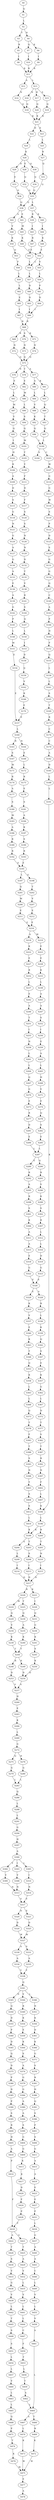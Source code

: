 strict digraph  {
	S0 -> S1 [ label = Q ];
	S1 -> S2 [ label = L ];
	S2 -> S3 [ label = T ];
	S2 -> S4 [ label = N ];
	S3 -> S5 [ label = R ];
	S4 -> S6 [ label = K ];
	S4 -> S7 [ label = Q ];
	S5 -> S8 [ label = I ];
	S6 -> S9 [ label = I ];
	S7 -> S10 [ label = I ];
	S8 -> S11 [ label = R ];
	S9 -> S11 [ label = R ];
	S10 -> S11 [ label = R ];
	S11 -> S12 [ label = A ];
	S11 -> S13 [ label = L ];
	S12 -> S14 [ label = N ];
	S13 -> S15 [ label = S ];
	S13 -> S16 [ label = N ];
	S13 -> S17 [ label = H ];
	S14 -> S18 [ label = Q ];
	S15 -> S19 [ label = Q ];
	S16 -> S18 [ label = Q ];
	S17 -> S20 [ label = Q ];
	S18 -> S21 [ label = K ];
	S19 -> S21 [ label = K ];
	S20 -> S21 [ label = K ];
	S21 -> S22 [ label = D ];
	S21 -> S23 [ label = E ];
	S22 -> S24 [ label = L ];
	S23 -> S25 [ label = L ];
	S24 -> S26 [ label = K ];
	S25 -> S27 [ label = R ];
	S26 -> S28 [ label = E ];
	S26 -> S29 [ label = D ];
	S26 -> S30 [ label = Q ];
	S27 -> S31 [ label = Q ];
	S28 -> S32 [ label = Q ];
	S29 -> S33 [ label = E ];
	S30 -> S34 [ label = Q ];
	S31 -> S35 [ label = Q ];
	S32 -> S35 [ label = Q ];
	S33 -> S36 [ label = Q ];
	S34 -> S35 [ label = Q ];
	S35 -> S37 [ label = L ];
	S35 -> S38 [ label = Q ];
	S36 -> S38 [ label = Q ];
	S37 -> S39 [ label = R ];
	S37 -> S40 [ label = K ];
	S38 -> S41 [ label = E ];
	S38 -> S42 [ label = A ];
	S39 -> S43 [ label = I ];
	S40 -> S44 [ label = I ];
	S41 -> S45 [ label = M ];
	S42 -> S46 [ label = V ];
	S43 -> S47 [ label = R ];
	S44 -> S48 [ label = K ];
	S45 -> S49 [ label = K ];
	S46 -> S50 [ label = K ];
	S47 -> S51 [ label = E ];
	S48 -> S52 [ label = E ];
	S49 -> S52 [ label = E ];
	S50 -> S53 [ label = Q ];
	S51 -> S54 [ label = L ];
	S52 -> S55 [ label = V ];
	S52 -> S54 [ label = L ];
	S53 -> S56 [ label = F ];
	S54 -> S57 [ label = L ];
	S55 -> S58 [ label = L ];
	S56 -> S59 [ label = L ];
	S57 -> S60 [ label = D ];
	S58 -> S61 [ label = P ];
	S59 -> S62 [ label = L ];
	S60 -> S63 [ label = D ];
	S61 -> S64 [ label = D ];
	S62 -> S65 [ label = E ];
	S63 -> S66 [ label = I ];
	S64 -> S66 [ label = I ];
	S65 -> S67 [ label = I ];
	S66 -> S68 [ label = R ];
	S67 -> S68 [ label = R ];
	S68 -> S69 [ label = R ];
	S68 -> S70 [ label = S ];
	S68 -> S71 [ label = K ];
	S69 -> S72 [ label = N ];
	S70 -> S73 [ label = N ];
	S71 -> S74 [ label = N ];
	S72 -> S75 [ label = Q ];
	S73 -> S75 [ label = Q ];
	S74 -> S75 [ label = Q ];
	S75 -> S76 [ label = N ];
	S75 -> S77 [ label = A ];
	S75 -> S78 [ label = T ];
	S76 -> S79 [ label = E ];
	S77 -> S80 [ label = A ];
	S77 -> S81 [ label = K ];
	S78 -> S82 [ label = E ];
	S79 -> S83 [ label = L ];
	S80 -> S84 [ label = L ];
	S81 -> S85 [ label = L ];
	S82 -> S86 [ label = M ];
	S83 -> S87 [ label = M ];
	S84 -> S88 [ label = V ];
	S85 -> S89 [ label = Q ];
	S86 -> S90 [ label = L ];
	S87 -> S91 [ label = V ];
	S88 -> S92 [ label = K ];
	S89 -> S93 [ label = T ];
	S90 -> S94 [ label = S ];
	S91 -> S95 [ label = Q ];
	S92 -> S96 [ label = Q ];
	S93 -> S97 [ label = Q ];
	S94 -> S98 [ label = Q ];
	S95 -> S99 [ label = I ];
	S96 -> S100 [ label = L ];
	S97 -> S100 [ label = L ];
	S98 -> S101 [ label = M ];
	S99 -> S102 [ label = H ];
	S100 -> S103 [ label = C ];
	S100 -> S104 [ label = S ];
	S101 -> S105 [ label = T ];
	S102 -> S106 [ label = R ];
	S103 -> S107 [ label = W ];
	S105 -> S108 [ label = Y ];
	S106 -> S109 [ label = A ];
	S107 -> S110 [ label = G ];
	S108 -> S111 [ label = F ];
	S109 -> S112 [ label = D ];
	S110 -> S113 [ label = G ];
	S111 -> S114 [ label = D ];
	S112 -> S115 [ label = S ];
	S113 -> S116 [ label = W ];
	S114 -> S117 [ label = F ];
	S115 -> S118 [ label = G ];
	S116 -> S119 [ label = S ];
	S117 -> S120 [ label = S ];
	S118 -> S121 [ label = N ];
	S119 -> S122 [ label = P ];
	S120 -> S123 [ label = S ];
	S121 -> S124 [ label = G ];
	S122 -> S125 [ label = D ];
	S123 -> S126 [ label = N ];
	S124 -> S127 [ label = A ];
	S125 -> S128 [ label = S ];
	S126 -> S129 [ label = N ];
	S127 -> S130 [ label = G ];
	S128 -> S131 [ label = G ];
	S129 -> S132 [ label = D ];
	S130 -> S133 [ label = A ];
	S131 -> S134 [ label = G ];
	S132 -> S135 [ label = T ];
	S133 -> S136 [ label = E ];
	S134 -> S137 [ label = Q ];
	S135 -> S138 [ label = V ];
	S136 -> S139 [ label = A ];
	S137 -> S140 [ label = C ];
	S138 -> S141 [ label = R ];
	S139 -> S142 [ label = G ];
	S140 -> S143 [ label = A ];
	S141 -> S144 [ label = S ];
	S142 -> S145 [ label = P ];
	S143 -> S146 [ label = P ];
	S144 -> S147 [ label = Q ];
	S145 -> S148 [ label = L ];
	S146 -> S149 [ label = H ];
	S147 -> S150 [ label = L ];
	S148 -> S151 [ label = M ];
	S149 -> S152 [ label = P ];
	S150 -> S153 [ label = I ];
	S151 -> S154 [ label = E ];
	S152 -> S155 [ label = Q ];
	S153 -> S156 [ label = D ];
	S154 -> S157 [ label = E ];
	S155 -> S158 [ label = L ];
	S156 -> S159 [ label = Q ];
	S157 -> S160 [ label = L ];
	S158 -> S161 [ label = L ];
	S159 -> S162 [ label = V ];
	S160 -> S163 [ label = R ];
	S160 -> S164 [ label = N ];
	S161 -> S165 [ label = S ];
	S162 -> S166 [ label = K ];
	S163 -> S167 [ label = S ];
	S164 -> S168 [ label = E ];
	S165 -> S169 [ label = T ];
	S166 -> S170 [ label = E ];
	S167 -> S171 [ label = M ];
	S168 -> S172 [ label = L ];
	S169 -> S173 [ label = R ];
	S170 -> S157 [ label = E ];
	S171 -> S174 [ label = R ];
	S172 -> S175 [ label = R ];
	S173 -> S176 [ label = C ];
	S174 -> S177 [ label = A ];
	S175 -> S178 [ label = E ];
	S176 -> S179 [ label = C ];
	S177 -> S180 [ label = S ];
	S178 -> S181 [ label = S ];
	S179 -> S182 [ label = A ];
	S180 -> S183 [ label = M ];
	S181 -> S184 [ label = A ];
	S182 -> S185 [ label = D ];
	S183 -> S186 [ label = A ];
	S184 -> S187 [ label = K ];
	S185 -> S188 [ label = L ];
	S186 -> S189 [ label = R ];
	S187 -> S190 [ label = S ];
	S188 -> S191 [ label = L ];
	S189 -> S192 [ label = R ];
	S190 -> S193 [ label = R ];
	S191 -> S194 [ label = K ];
	S192 -> S195 [ label = E ];
	S193 -> S195 [ label = E ];
	S194 -> S196 [ label = L ];
	S195 -> S197 [ label = L ];
	S195 -> S198 [ label = G ];
	S196 -> S199 [ label = K ];
	S196 -> S200 [ label = R ];
	S197 -> S201 [ label = Q ];
	S198 -> S202 [ label = T ];
	S199 -> S203 [ label = T ];
	S199 -> S204 [ label = A ];
	S200 -> S205 [ label = T ];
	S201 -> S206 [ label = M ];
	S202 -> S207 [ label = V ];
	S203 -> S208 [ label = S ];
	S204 -> S209 [ label = L ];
	S205 -> S210 [ label = N ];
	S206 -> S211 [ label = E ];
	S207 -> S212 [ label = E ];
	S208 -> S213 [ label = I ];
	S209 -> S214 [ label = I ];
	S210 -> S215 [ label = I ];
	S211 -> S216 [ label = E ];
	S212 -> S216 [ label = E ];
	S213 -> S217 [ label = D ];
	S214 -> S217 [ label = D ];
	S215 -> S217 [ label = D ];
	S216 -> S218 [ label = A ];
	S216 -> S219 [ label = M ];
	S217 -> S220 [ label = R ];
	S217 -> S221 [ label = K ];
	S218 -> S222 [ label = K ];
	S219 -> S223 [ label = E ];
	S220 -> S224 [ label = M ];
	S220 -> S225 [ label = T ];
	S221 -> S226 [ label = I ];
	S222 -> S227 [ label = E ];
	S223 -> S228 [ label = E ];
	S224 -> S229 [ label = Q ];
	S225 -> S230 [ label = Q ];
	S226 -> S231 [ label = Q ];
	S227 -> S232 [ label = R ];
	S228 -> S233 [ label = K ];
	S229 -> S234 [ label = V ];
	S230 -> S235 [ label = A ];
	S231 -> S236 [ label = G ];
	S232 -> S237 [ label = L ];
	S233 -> S238 [ label = L ];
	S234 -> S239 [ label = K ];
	S235 -> S240 [ label = K ];
	S236 -> S241 [ label = K ];
	S237 -> S242 [ label = E ];
	S238 -> S243 [ label = A ];
	S239 -> S244 [ label = T ];
	S240 -> S244 [ label = T ];
	S241 -> S245 [ label = S ];
	S242 -> S246 [ label = A ];
	S243 -> S247 [ label = A ];
	S244 -> S248 [ label = R ];
	S244 -> S249 [ label = K ];
	S245 -> S250 [ label = K ];
	S246 -> S251 [ label = T ];
	S247 -> S252 [ label = S ];
	S248 -> S253 [ label = D ];
	S249 -> S254 [ label = D ];
	S250 -> S254 [ label = D ];
	S251 -> S255 [ label = I ];
	S252 -> S256 [ label = I ];
	S253 -> S257 [ label = V ];
	S254 -> S257 [ label = V ];
	S255 -> S258 [ label = N ];
	S256 -> S259 [ label = E ];
	S257 -> S260 [ label = H ];
	S258 -> S261 [ label = L ];
	S259 -> S262 [ label = A ];
	S260 -> S263 [ label = E ];
	S261 -> S264 [ label = L ];
	S262 -> S265 [ label = L ];
	S263 -> S266 [ label = K ];
	S264 -> S267 [ label = Q ];
	S265 -> S268 [ label = H ];
	S266 -> S269 [ label = L ];
	S267 -> S270 [ label = G ];
	S268 -> S271 [ label = V ];
	S269 -> S272 [ label = G ];
	S270 -> S273 [ label = E ];
	S271 -> S274 [ label = E ];
	S272 -> S275 [ label = Q ];
	S272 -> S276 [ label = H ];
	S273 -> S277 [ label = R ];
	S274 -> S278 [ label = Q ];
	S275 -> S279 [ label = G ];
	S276 -> S280 [ label = G ];
	S277 -> S281 [ label = D ];
	S278 -> S282 [ label = S ];
	S279 -> S283 [ label = L ];
	S280 -> S283 [ label = L ];
	S281 -> S284 [ label = E ];
	S282 -> S285 [ label = E ];
	S283 -> S286 [ label = Q ];
	S284 -> S287 [ label = L ];
	S285 -> S287 [ label = L ];
	S286 -> S288 [ label = L ];
	S287 -> S289 [ label = E ];
	S287 -> S290 [ label = Q ];
	S288 -> S291 [ label = L ];
	S289 -> S292 [ label = R ];
	S290 -> S293 [ label = R ];
	S291 -> S294 [ label = G ];
	S292 -> S295 [ label = A ];
	S293 -> S296 [ label = V ];
	S294 -> S297 [ label = H ];
	S295 -> S298 [ label = R ];
	S296 -> S299 [ label = K ];
	S297 -> S300 [ label = A ];
	S298 -> S301 [ label = S ];
	S299 -> S302 [ label = S ];
	S300 -> S303 [ label = I ];
	S300 -> S304 [ label = V ];
	S300 -> S305 [ label = L ];
	S301 -> S306 [ label = K ];
	S302 -> S307 [ label = R ];
	S303 -> S308 [ label = V ];
	S304 -> S309 [ label = V ];
	S305 -> S310 [ label = I ];
	S306 -> S311 [ label = A ];
	S307 -> S312 [ label = L ];
	S308 -> S313 [ label = N ];
	S309 -> S313 [ label = N ];
	S310 -> S314 [ label = N ];
	S311 -> S315 [ label = A ];
	S312 -> S316 [ label = L ];
	S313 -> S317 [ label = V ];
	S314 -> S317 [ label = V ];
	S315 -> S318 [ label = E ];
	S316 -> S319 [ label = D ];
	S317 -> S320 [ label = D ];
	S317 -> S321 [ label = E ];
	S318 -> S322 [ label = G ];
	S319 -> S323 [ label = G ];
	S320 -> S324 [ label = D ];
	S321 -> S325 [ label = D ];
	S322 -> S326 [ label = E ];
	S323 -> S326 [ label = E ];
	S324 -> S327 [ label = W ];
	S325 -> S327 [ label = W ];
	S326 -> S328 [ label = A ];
	S326 -> S329 [ label = E ];
	S327 -> S330 [ label = A ];
	S327 -> S331 [ label = S ];
	S328 -> S332 [ label = R ];
	S329 -> S333 [ label = K ];
	S330 -> S334 [ label = A ];
	S331 -> S335 [ label = A ];
	S332 -> S336 [ label = L ];
	S333 -> S337 [ label = V ];
	S334 -> S338 [ label = Y ];
	S335 -> S338 [ label = Y ];
	S336 -> S339 [ label = K ];
	S337 -> S340 [ label = E ];
	S338 -> S341 [ label = Q ];
	S339 -> S342 [ label = Q ];
	S340 -> S343 [ label = K ];
	S341 -> S344 [ label = V ];
	S341 -> S345 [ label = D ];
	S341 -> S346 [ label = L ];
	S342 -> S347 [ label = S ];
	S343 -> S348 [ label = T ];
	S344 -> S349 [ label = R ];
	S345 -> S350 [ label = Q ];
	S346 -> S351 [ label = N ];
	S347 -> S352 [ label = E ];
	S348 -> S353 [ label = Q ];
	S349 -> S354 [ label = K ];
	S350 -> S355 [ label = D ];
	S351 -> S356 [ label = K ];
	S352 -> S357 [ label = K ];
	S353 -> S358 [ label = K ];
	S354 -> S359 [ label = E ];
	S355 -> S360 [ label = P ];
	S356 -> S361 [ label = D ];
	S357 -> S362 [ label = G ];
	S358 -> S363 [ label = L ];
	S359 -> S364 [ label = K ];
	S360 -> S365 [ label = D ];
	S361 -> S366 [ label = K ];
	S362 -> S367 [ label = L ];
	S363 -> S368 [ label = L ];
	S364 -> S369 [ label = S ];
	S365 -> S370 [ label = Q ];
	S366 -> S371 [ label = G ];
	S367 -> S372 [ label = D ];
	S368 -> S373 [ label = Q ];
	S369 -> S374 [ label = A ];
	S370 -> S375 [ label = D ];
	S371 -> S376 [ label = S ];
	S372 -> S377 [ label = T ];
	S373 -> S378 [ label = T ];
	S374 -> S379 [ label = G ];
	S375 -> S380 [ label = P ];
	S376 -> S381 [ label = R ];
	S377 -> S382 [ label = V ];
	S378 -> S383 [ label = F ];
	S379 -> S384 [ label = G ];
	S380 -> S385 [ label = D ];
	S381 -> S386 [ label = H ];
	S382 -> S387 [ label = T ];
	S383 -> S388 [ label = T ];
	S384 -> S389 [ label = A ];
	S385 -> S390 [ label = P ];
	S386 -> S391 [ label = Q ];
	S387 -> S392 [ label = R ];
	S388 -> S393 [ label = S ];
	S389 -> S394 [ label = A ];
	S390 -> S395 [ label = S ];
	S391 -> S396 [ label = S ];
	S392 -> S397 [ label = N ];
	S393 -> S398 [ label = N ];
	S394 -> S399 [ label = S ];
	S395 -> S400 [ label = R ];
	S396 -> S401 [ label = P ];
	S397 -> S402 [ label = F ];
	S398 -> S403 [ label = Y ];
	S399 -> S404 [ label = G ];
	S400 -> S405 [ label = H ];
	S401 -> S406 [ label = S ];
	S402 -> S407 [ label = L ];
	S403 -> S408 [ label = S ];
	S404 -> S409 [ label = G ];
	S405 -> S410 [ label = A ];
	S406 -> S411 [ label = G ];
	S407 -> S194 [ label = K ];
	S408 -> S412 [ label = S ];
	S409 -> S413 [ label = K ];
	S410 -> S414 [ label = P ];
	S411 -> S415 [ label = A ];
	S412 -> S416 [ label = L ];
	S413 -> S417 [ label = K ];
	S414 -> S418 [ label = F ];
	S415 -> S419 [ label = A ];
	S416 -> S199 [ label = K ];
	S417 -> S420 [ label = D ];
	S418 -> S421 [ label = G ];
	S418 -> S422 [ label = A ];
	S419 -> S423 [ label = E ];
	S420 -> S424 [ label = F ];
	S421 -> S425 [ label = T ];
	S422 -> S426 [ label = T ];
	S423 -> S427 [ label = E ];
	S424 -> S428 [ label = P ];
	S425 -> S429 [ label = A ];
	S426 -> S430 [ label = S ];
	S427 -> S431 [ label = P ];
	S428 -> S418 [ label = F ];
	S429 -> S432 [ label = V ];
	S430 -> S433 [ label = V ];
	S431 -> S434 [ label = L ];
	S432 -> S435 [ label = L ];
	S433 -> S436 [ label = G ];
	S434 -> S437 [ label = G ];
	S435 -> S438 [ label = V ];
	S436 -> S439 [ label = V ];
	S437 -> S440 [ label = A ];
	S438 -> S441 [ label = L ];
	S439 -> S442 [ label = L ];
	S440 -> S443 [ label = A ];
	S441 -> S444 [ label = L ];
	S442 -> S445 [ label = T ];
	S443 -> S446 [ label = C ];
	S444 -> S447 [ label = C ];
	S445 -> S448 [ label = S ];
	S446 -> S449 [ label = L ];
	S447 -> S450 [ label = F ];
	S448 -> S451 [ label = S ];
	S449 -> S452 [ label = V ];
	S450 -> S453 [ label = T ];
	S451 -> S454 [ label = L ];
	S452 -> S455 [ label = L ];
	S453 -> S456 [ label = L ];
	S454 -> S457 [ label = L ];
	S455 -> S458 [ label = V ];
	S456 -> S459 [ label = T ];
	S457 -> S460 [ label = V ];
	S458 -> S461 [ label = A ];
	S459 -> S462 [ label = A ];
	S460 -> S463 [ label = L ];
	S461 -> S464 [ label = L ];
	S462 -> S464 [ label = L ];
	S463 -> S465 [ label = L ];
	S464 -> S466 [ label = T ];
	S464 -> S467 [ label = A ];
	S465 -> S468 [ label = Q ];
	S466 -> S469 [ label = R ];
	S467 -> S470 [ label = L ];
	S468 -> S471 [ label = P ];
	S469 -> S472 [ label = K ];
	S470 -> S473 [ label = K ];
	S471 -> S474 [ label = T ];
	S472 -> S475 [ label = M ];
	S473 -> S475 [ label = M ];
	S474 -> S476 [ label = K ];
	S475 -> S477 [ label = E ];
	S476 -> S475 [ label = M ];
	S477 -> S478 [ label = A ];
}
